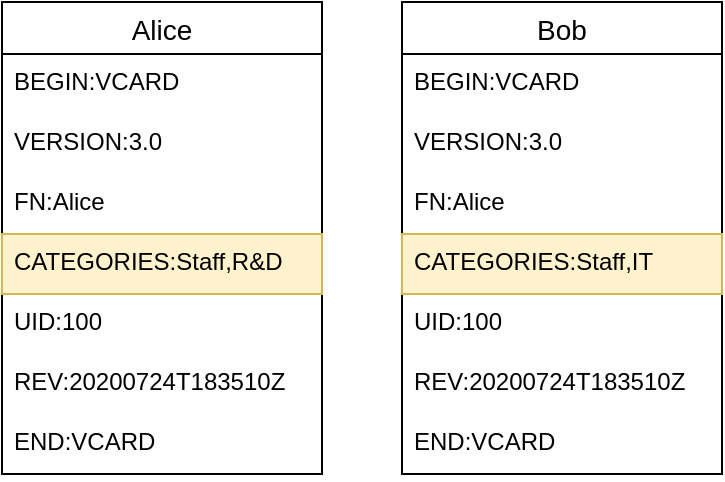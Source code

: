 <mxfile version="13.4.5" type="device"><diagram id="ER_AI50PXM9nUTDL39sG" name="Page-1"><mxGraphModel dx="1106" dy="1003" grid="1" gridSize="10" guides="1" tooltips="1" connect="1" arrows="1" fold="1" page="1" pageScale="1" pageWidth="827" pageHeight="1169" math="0" shadow="0"><root><mxCell id="0"/><mxCell id="1" parent="0"/><mxCell id="PSAC9Nl0hdMKCokbGf24-1" value="Alice" style="swimlane;fontStyle=0;childLayout=stackLayout;horizontal=1;startSize=26;horizontalStack=0;resizeParent=1;resizeParentMax=0;resizeLast=0;collapsible=1;marginBottom=0;align=center;fontSize=14;" vertex="1" parent="1"><mxGeometry x="80" y="50" width="160" height="236" as="geometry"/></mxCell><mxCell id="PSAC9Nl0hdMKCokbGf24-2" value="BEGIN:VCARD" style="text;strokeColor=none;fillColor=none;spacingLeft=4;spacingRight=4;overflow=hidden;rotatable=0;points=[[0,0.5],[1,0.5]];portConstraint=eastwest;fontSize=12;" vertex="1" parent="PSAC9Nl0hdMKCokbGf24-1"><mxGeometry y="26" width="160" height="30" as="geometry"/></mxCell><mxCell id="PSAC9Nl0hdMKCokbGf24-3" value="VERSION:3.0" style="text;strokeColor=none;fillColor=none;spacingLeft=4;spacingRight=4;overflow=hidden;rotatable=0;points=[[0,0.5],[1,0.5]];portConstraint=eastwest;fontSize=12;" vertex="1" parent="PSAC9Nl0hdMKCokbGf24-1"><mxGeometry y="56" width="160" height="30" as="geometry"/></mxCell><mxCell id="PSAC9Nl0hdMKCokbGf24-4" value="FN:Alice" style="text;strokeColor=none;fillColor=none;spacingLeft=4;spacingRight=4;overflow=hidden;rotatable=0;points=[[0,0.5],[1,0.5]];portConstraint=eastwest;fontSize=12;" vertex="1" parent="PSAC9Nl0hdMKCokbGf24-1"><mxGeometry y="86" width="160" height="30" as="geometry"/></mxCell><mxCell id="PSAC9Nl0hdMKCokbGf24-13" value="CATEGORIES:Staff,R&amp;D" style="text;strokeColor=#d6b656;fillColor=#fff2cc;spacingLeft=4;spacingRight=4;overflow=hidden;rotatable=0;points=[[0,0.5],[1,0.5]];portConstraint=eastwest;fontSize=12;" vertex="1" parent="PSAC9Nl0hdMKCokbGf24-1"><mxGeometry y="116" width="160" height="30" as="geometry"/></mxCell><mxCell id="PSAC9Nl0hdMKCokbGf24-14" value="UID:100" style="text;strokeColor=none;fillColor=none;spacingLeft=4;spacingRight=4;overflow=hidden;rotatable=0;points=[[0,0.5],[1,0.5]];portConstraint=eastwest;fontSize=12;" vertex="1" parent="PSAC9Nl0hdMKCokbGf24-1"><mxGeometry y="146" width="160" height="30" as="geometry"/></mxCell><mxCell id="PSAC9Nl0hdMKCokbGf24-15" value="REV:20200724T183510Z" style="text;strokeColor=none;fillColor=none;spacingLeft=4;spacingRight=4;overflow=hidden;rotatable=0;points=[[0,0.5],[1,0.5]];portConstraint=eastwest;fontSize=12;" vertex="1" parent="PSAC9Nl0hdMKCokbGf24-1"><mxGeometry y="176" width="160" height="30" as="geometry"/></mxCell><mxCell id="PSAC9Nl0hdMKCokbGf24-16" value="END:VCARD" style="text;strokeColor=none;fillColor=none;spacingLeft=4;spacingRight=4;overflow=hidden;rotatable=0;points=[[0,0.5],[1,0.5]];portConstraint=eastwest;fontSize=12;" vertex="1" parent="PSAC9Nl0hdMKCokbGf24-1"><mxGeometry y="206" width="160" height="30" as="geometry"/></mxCell><mxCell id="PSAC9Nl0hdMKCokbGf24-18" value="Bob" style="swimlane;fontStyle=0;childLayout=stackLayout;horizontal=1;startSize=26;horizontalStack=0;resizeParent=1;resizeParentMax=0;resizeLast=0;collapsible=1;marginBottom=0;align=center;fontSize=14;" vertex="1" parent="1"><mxGeometry x="280" y="50" width="160" height="236" as="geometry"/></mxCell><mxCell id="PSAC9Nl0hdMKCokbGf24-19" value="BEGIN:VCARD" style="text;strokeColor=none;fillColor=none;spacingLeft=4;spacingRight=4;overflow=hidden;rotatable=0;points=[[0,0.5],[1,0.5]];portConstraint=eastwest;fontSize=12;" vertex="1" parent="PSAC9Nl0hdMKCokbGf24-18"><mxGeometry y="26" width="160" height="30" as="geometry"/></mxCell><mxCell id="PSAC9Nl0hdMKCokbGf24-20" value="VERSION:3.0" style="text;strokeColor=none;fillColor=none;spacingLeft=4;spacingRight=4;overflow=hidden;rotatable=0;points=[[0,0.5],[1,0.5]];portConstraint=eastwest;fontSize=12;" vertex="1" parent="PSAC9Nl0hdMKCokbGf24-18"><mxGeometry y="56" width="160" height="30" as="geometry"/></mxCell><mxCell id="PSAC9Nl0hdMKCokbGf24-21" value="FN:Alice" style="text;strokeColor=none;fillColor=none;spacingLeft=4;spacingRight=4;overflow=hidden;rotatable=0;points=[[0,0.5],[1,0.5]];portConstraint=eastwest;fontSize=12;" vertex="1" parent="PSAC9Nl0hdMKCokbGf24-18"><mxGeometry y="86" width="160" height="30" as="geometry"/></mxCell><mxCell id="PSAC9Nl0hdMKCokbGf24-22" value="CATEGORIES:Staff,IT" style="text;strokeColor=#d6b656;fillColor=#fff2cc;spacingLeft=4;spacingRight=4;overflow=hidden;rotatable=0;points=[[0,0.5],[1,0.5]];portConstraint=eastwest;fontSize=12;" vertex="1" parent="PSAC9Nl0hdMKCokbGf24-18"><mxGeometry y="116" width="160" height="30" as="geometry"/></mxCell><mxCell id="PSAC9Nl0hdMKCokbGf24-23" value="UID:100" style="text;strokeColor=none;fillColor=none;spacingLeft=4;spacingRight=4;overflow=hidden;rotatable=0;points=[[0,0.5],[1,0.5]];portConstraint=eastwest;fontSize=12;" vertex="1" parent="PSAC9Nl0hdMKCokbGf24-18"><mxGeometry y="146" width="160" height="30" as="geometry"/></mxCell><mxCell id="PSAC9Nl0hdMKCokbGf24-24" value="REV:20200724T183510Z" style="text;strokeColor=none;fillColor=none;spacingLeft=4;spacingRight=4;overflow=hidden;rotatable=0;points=[[0,0.5],[1,0.5]];portConstraint=eastwest;fontSize=12;" vertex="1" parent="PSAC9Nl0hdMKCokbGf24-18"><mxGeometry y="176" width="160" height="30" as="geometry"/></mxCell><mxCell id="PSAC9Nl0hdMKCokbGf24-25" value="END:VCARD" style="text;strokeColor=none;fillColor=none;spacingLeft=4;spacingRight=4;overflow=hidden;rotatable=0;points=[[0,0.5],[1,0.5]];portConstraint=eastwest;fontSize=12;" vertex="1" parent="PSAC9Nl0hdMKCokbGf24-18"><mxGeometry y="206" width="160" height="30" as="geometry"/></mxCell></root></mxGraphModel></diagram></mxfile>